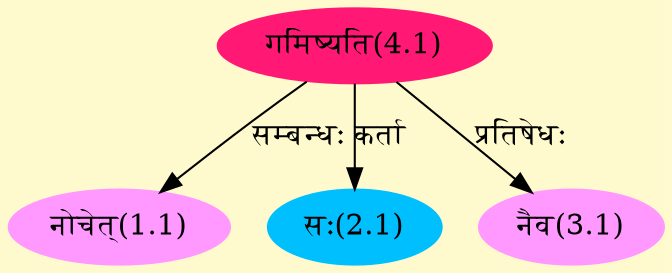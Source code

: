 digraph G{
rankdir=BT;
 compound=true;
 bgcolor="lemonchiffon1";
Node1_1 [style=filled, color="#FF99FF" label = "नोचेत्(1.1)"]
Node4_1 [style=filled, color="#FF1975" label = "गमिष्यति(4.1)"]
Node2_1 [style=filled, color="#00BFFF" label = "सः(2.1)"]
Node3_1 [style=filled, color="#FF99FF" label = "नैव(3.1)"]
/* Start of Relations section */

Node1_1 -> Node4_1 [  label="सम्बन्धः"  dir="back" ]
Node2_1 -> Node4_1 [  label="कर्ता"  dir="back" ]
Node3_1 -> Node4_1 [  label="प्रतिषेधः"  dir="back" ]
}
